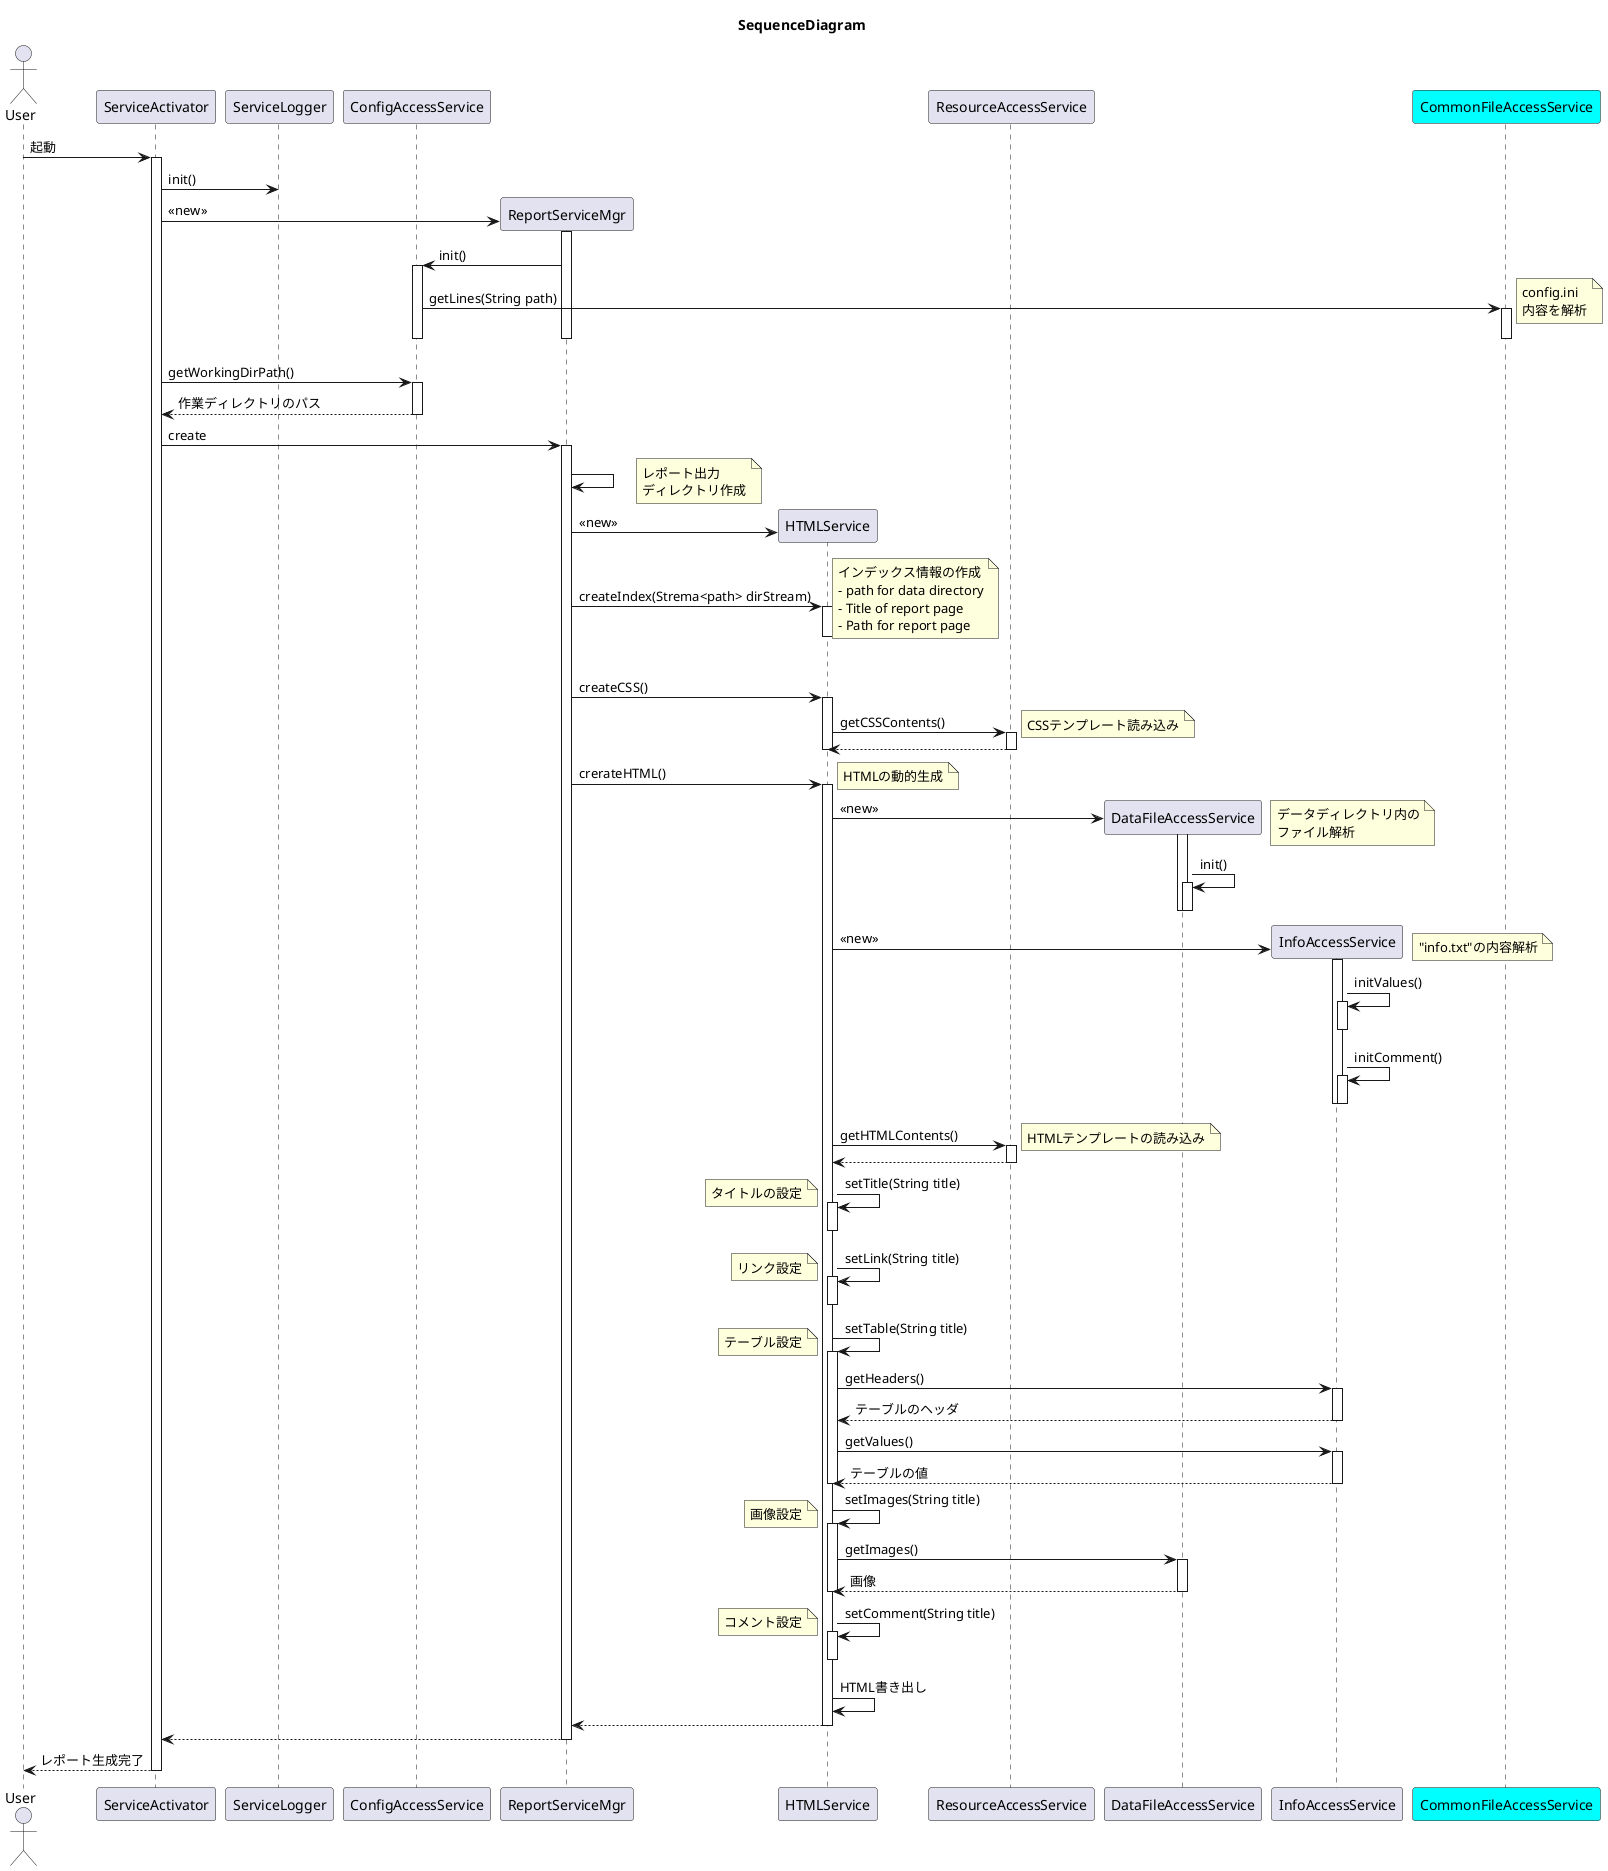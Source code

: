 @startuml

title SequenceDiagram

''' ライフライン
actor User
participant ServiceActivator
participant ServiceLogger
participant ConfigAccessService
participant ReportServiceMgr
participant HTMLService
participant ResourceAccessService
participant DataFileAccessService
participant InfoAccessService
participant CommonFileAccessService #aqua

''' jar実行
User -> ServiceActivator: 起動
activate ServiceActivator

''' サービスマネージャの初期処理
ServiceActivator -> ServiceLogger: init()
create ReportServiceMgr
ServiceActivator -> ReportServiceMgr: << new >>
activate ReportServiceMgr
    ReportServiceMgr -> ConfigAccessService: init()
    activate ConfigAccessService
        ConfigAccessService -> CommonFileAccessService: getLines(String path)
        activate CommonFileAccessService
            note right : config.ini\n内容を解析
        deactivate CommonFileAccessService
    deactivate ConfigAccessService
deactivate ReportServiceMgr

ServiceActivator -> ConfigAccessService: getWorkingDirPath()
activate ConfigAccessService
    ServiceActivator <-- ConfigAccessService: 作業ディレクトリのパス
deactivate ConfigAccessService

''' レポート作成開始
ServiceActivator -> ReportServiceMgr: create
activate ReportServiceMgr

    ReportServiceMgr -> ReportServiceMgr
    note right : レポート出力\nディレクトリ作成
    create HTMLService
    ReportServiceMgr -> HTMLService: << new >>

    ReportServiceMgr -> HTMLService: createIndex(Strema<path> dirStream)
    activate HTMLService
        note right : インデックス情報の作成\n- path for data directory\n- Title of report page\n- Path for report page
    deactivate HTMLService

    ''' CSS
    ReportServiceMgr -> HTMLService: createCSS()
    activate HTMLService
        HTMLService -> ResourceAccessService: getCSSContents()
        activate ResourceAccessService
            note right : CSSテンプレート読み込み
            HTMLService <-- ResourceAccessService
        deactivate ResourceAccessService
    deactivate HTMLService

    ''' HTML
    ReportServiceMgr -> HTMLService: crerateHTML()
    activate HTMLService
        note right : HTMLの動的生成
        create DataFileAccessService
        HTMLService -> DataFileAccessService: << new >>
        note right : データディレクトリ内の\nファイル解析
        activate DataFileAccessService
            DataFileAccessService -> DataFileAccessService: init()
            activate DataFileAccessService
            deactivate DataFileAccessService
        deactivate DataFileAccessService

''' InfoAccessServiceの初期化
        create InfoAccessService
        HTMLService -> InfoAccessService: << new >>
        note right : "info.txt"の内容解析
        activate InfoAccessService
            InfoAccessService -> InfoAccessService: initValues()
            activate InfoAccessService
            deactivate InfoAccessService
            InfoAccessService -> InfoAccessService: initComment()
            activate InfoAccessService
            deactivate InfoAccessService
        deactivate InfoAccessService

''' HTMLテンプレートの読み込み
        HTMLService -> ResourceAccessService: getHTMLContents()
        activate ResourceAccessService
            note right : HTMLテンプレートの読み込み
            HTMLService <-- ResourceAccessService
        deactivate ResourceAccessService

''' HTMLの内容の書き換え
        HTMLService -> HTMLService: setTitle(String title)
        activate HTMLService
            note left : タイトルの設定
        deactivate HTMLService
        HTMLService -> HTMLService: setLink(String title)
        activate HTMLService
            note left : リンク設定
        deactivate HTMLService
        HTMLService -> HTMLService: setTable(String title)
        activate HTMLService
            note left : テーブル設定
            HTMLService -> InfoAccessService: getHeaders()
            activate InfoAccessService
                HTMLService <-- InfoAccessService: テーブルのヘッダ
            deactivate InfoAccessService
            HTMLService -> InfoAccessService: getValues()
            activate InfoAccessService
                HTMLService <-- InfoAccessService: テーブルの値
            deactivate InfoAccessService
        deactivate HTMLService
        HTMLService -> HTMLService: setImages(String title)
        activate HTMLService
            note left : 画像設定
            HTMLService -> DataFileAccessService: getImages()
            activate DataFileAccessService
                HTMLService <-- DataFileAccessService: 画像
            deactivate DataFileAccessService
        deactivate HTMLService
        HTMLService -> HTMLService: setComment(String title)
        activate HTMLService
            note left : コメント設定
        deactivate HTMLService
        HTMLService -> HTMLService: HTML書き出し

''' アプリの終了
    ReportServiceMgr <-- HTMLService
    deactivate HTMLService

ServiceActivator <-- ReportServiceMgr
deactivate ReportServiceMgr
User <-- ServiceActivator: レポート生成完了
deactivate ServiceActivator

@enduml
